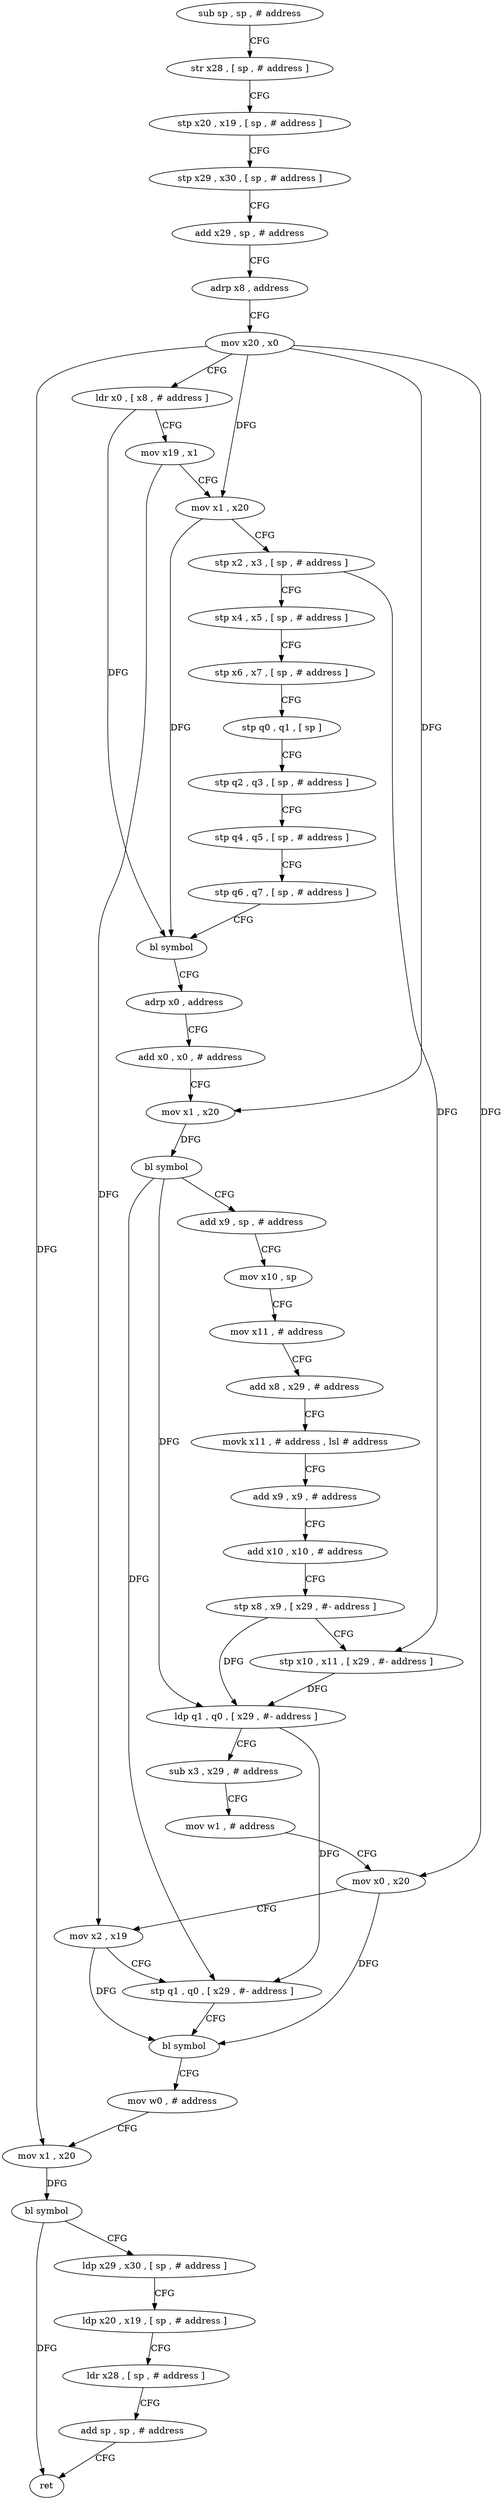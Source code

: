 digraph "func" {
"4212088" [label = "sub sp , sp , # address" ]
"4212092" [label = "str x28 , [ sp , # address ]" ]
"4212096" [label = "stp x20 , x19 , [ sp , # address ]" ]
"4212100" [label = "stp x29 , x30 , [ sp , # address ]" ]
"4212104" [label = "add x29 , sp , # address" ]
"4212108" [label = "adrp x8 , address" ]
"4212112" [label = "mov x20 , x0" ]
"4212116" [label = "ldr x0 , [ x8 , # address ]" ]
"4212120" [label = "mov x19 , x1" ]
"4212124" [label = "mov x1 , x20" ]
"4212128" [label = "stp x2 , x3 , [ sp , # address ]" ]
"4212132" [label = "stp x4 , x5 , [ sp , # address ]" ]
"4212136" [label = "stp x6 , x7 , [ sp , # address ]" ]
"4212140" [label = "stp q0 , q1 , [ sp ]" ]
"4212144" [label = "stp q2 , q3 , [ sp , # address ]" ]
"4212148" [label = "stp q4 , q5 , [ sp , # address ]" ]
"4212152" [label = "stp q6 , q7 , [ sp , # address ]" ]
"4212156" [label = "bl symbol" ]
"4212160" [label = "adrp x0 , address" ]
"4212164" [label = "add x0 , x0 , # address" ]
"4212168" [label = "mov x1 , x20" ]
"4212172" [label = "bl symbol" ]
"4212176" [label = "add x9 , sp , # address" ]
"4212180" [label = "mov x10 , sp" ]
"4212184" [label = "mov x11 , # address" ]
"4212188" [label = "add x8 , x29 , # address" ]
"4212192" [label = "movk x11 , # address , lsl # address" ]
"4212196" [label = "add x9 , x9 , # address" ]
"4212200" [label = "add x10 , x10 , # address" ]
"4212204" [label = "stp x8 , x9 , [ x29 , #- address ]" ]
"4212208" [label = "stp x10 , x11 , [ x29 , #- address ]" ]
"4212212" [label = "ldp q1 , q0 , [ x29 , #- address ]" ]
"4212216" [label = "sub x3 , x29 , # address" ]
"4212220" [label = "mov w1 , # address" ]
"4212224" [label = "mov x0 , x20" ]
"4212228" [label = "mov x2 , x19" ]
"4212232" [label = "stp q1 , q0 , [ x29 , #- address ]" ]
"4212236" [label = "bl symbol" ]
"4212240" [label = "mov w0 , # address" ]
"4212244" [label = "mov x1 , x20" ]
"4212248" [label = "bl symbol" ]
"4212252" [label = "ldp x29 , x30 , [ sp , # address ]" ]
"4212256" [label = "ldp x20 , x19 , [ sp , # address ]" ]
"4212260" [label = "ldr x28 , [ sp , # address ]" ]
"4212264" [label = "add sp , sp , # address" ]
"4212268" [label = "ret" ]
"4212088" -> "4212092" [ label = "CFG" ]
"4212092" -> "4212096" [ label = "CFG" ]
"4212096" -> "4212100" [ label = "CFG" ]
"4212100" -> "4212104" [ label = "CFG" ]
"4212104" -> "4212108" [ label = "CFG" ]
"4212108" -> "4212112" [ label = "CFG" ]
"4212112" -> "4212116" [ label = "CFG" ]
"4212112" -> "4212124" [ label = "DFG" ]
"4212112" -> "4212168" [ label = "DFG" ]
"4212112" -> "4212224" [ label = "DFG" ]
"4212112" -> "4212244" [ label = "DFG" ]
"4212116" -> "4212120" [ label = "CFG" ]
"4212116" -> "4212156" [ label = "DFG" ]
"4212120" -> "4212124" [ label = "CFG" ]
"4212120" -> "4212228" [ label = "DFG" ]
"4212124" -> "4212128" [ label = "CFG" ]
"4212124" -> "4212156" [ label = "DFG" ]
"4212128" -> "4212132" [ label = "CFG" ]
"4212128" -> "4212208" [ label = "DFG" ]
"4212132" -> "4212136" [ label = "CFG" ]
"4212136" -> "4212140" [ label = "CFG" ]
"4212140" -> "4212144" [ label = "CFG" ]
"4212144" -> "4212148" [ label = "CFG" ]
"4212148" -> "4212152" [ label = "CFG" ]
"4212152" -> "4212156" [ label = "CFG" ]
"4212156" -> "4212160" [ label = "CFG" ]
"4212160" -> "4212164" [ label = "CFG" ]
"4212164" -> "4212168" [ label = "CFG" ]
"4212168" -> "4212172" [ label = "DFG" ]
"4212172" -> "4212176" [ label = "CFG" ]
"4212172" -> "4212212" [ label = "DFG" ]
"4212172" -> "4212232" [ label = "DFG" ]
"4212176" -> "4212180" [ label = "CFG" ]
"4212180" -> "4212184" [ label = "CFG" ]
"4212184" -> "4212188" [ label = "CFG" ]
"4212188" -> "4212192" [ label = "CFG" ]
"4212192" -> "4212196" [ label = "CFG" ]
"4212196" -> "4212200" [ label = "CFG" ]
"4212200" -> "4212204" [ label = "CFG" ]
"4212204" -> "4212208" [ label = "CFG" ]
"4212204" -> "4212212" [ label = "DFG" ]
"4212208" -> "4212212" [ label = "DFG" ]
"4212212" -> "4212216" [ label = "CFG" ]
"4212212" -> "4212232" [ label = "DFG" ]
"4212216" -> "4212220" [ label = "CFG" ]
"4212220" -> "4212224" [ label = "CFG" ]
"4212224" -> "4212228" [ label = "CFG" ]
"4212224" -> "4212236" [ label = "DFG" ]
"4212228" -> "4212232" [ label = "CFG" ]
"4212228" -> "4212236" [ label = "DFG" ]
"4212232" -> "4212236" [ label = "CFG" ]
"4212236" -> "4212240" [ label = "CFG" ]
"4212240" -> "4212244" [ label = "CFG" ]
"4212244" -> "4212248" [ label = "DFG" ]
"4212248" -> "4212252" [ label = "CFG" ]
"4212248" -> "4212268" [ label = "DFG" ]
"4212252" -> "4212256" [ label = "CFG" ]
"4212256" -> "4212260" [ label = "CFG" ]
"4212260" -> "4212264" [ label = "CFG" ]
"4212264" -> "4212268" [ label = "CFG" ]
}
